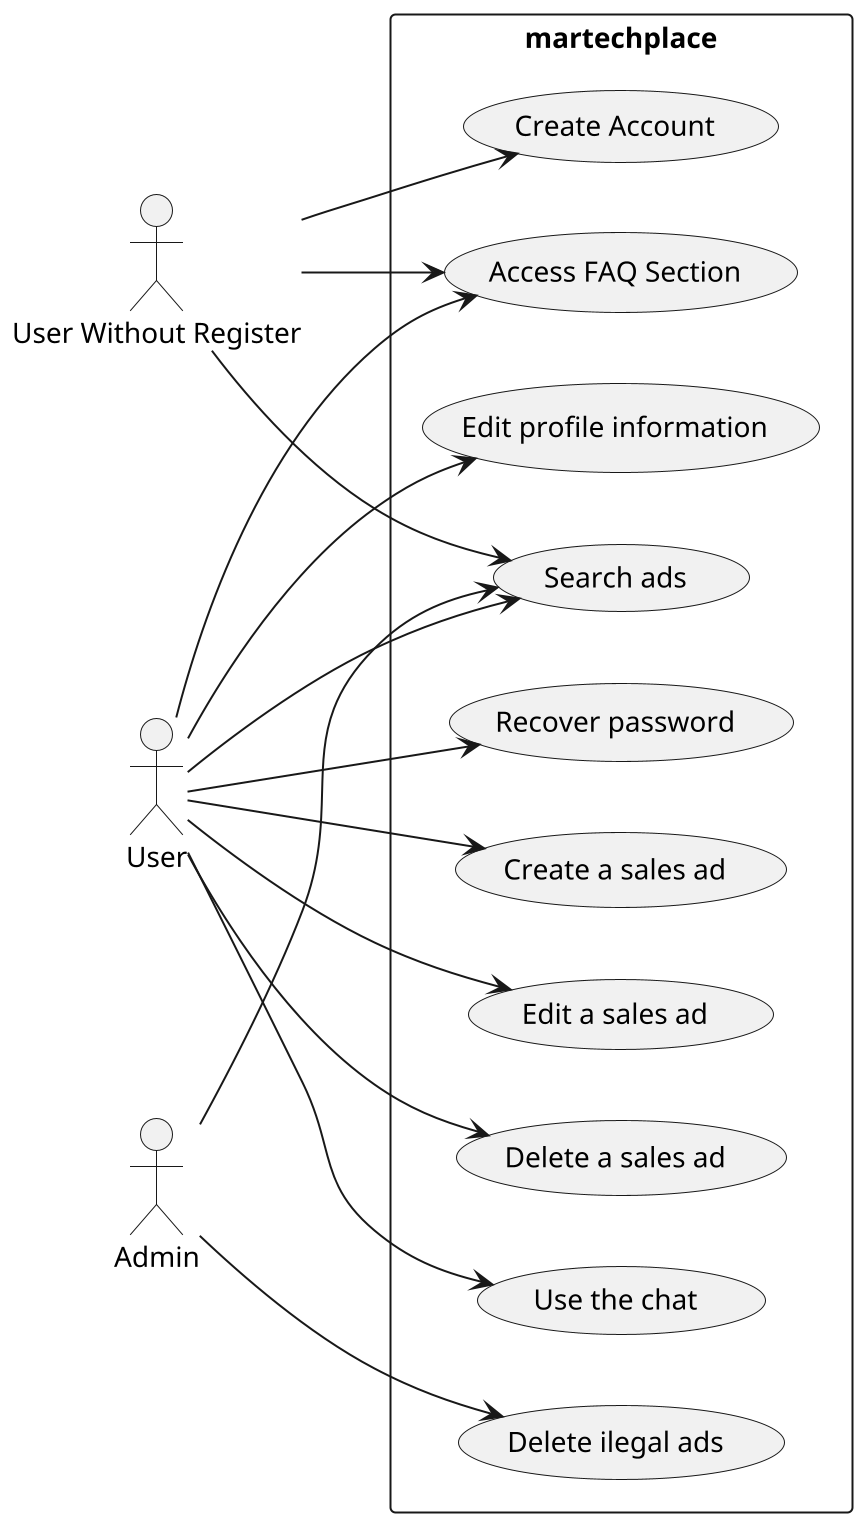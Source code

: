 @startuml martechplace

scale 2
left to right direction
skinparam packageStyle rect
actor "User Without Register" as unreg
actor "User" as user
actor "Admin" as admin
rectangle martechplace{
   unreg --> (Create Account)
   unreg --> (Search ads)
   unreg --> (Access FAQ Section)
   user --> (Recover password)
   user --> (Search ads)
   user --> (Access FAQ Section)
   user --> (Create a sales ad)
   user --> (Edit a sales ad)
   user --> (Delete a sales ad)
   user --> (Use the chat)
   user --> (Edit profile information)
   admin --> (Search ads)
   admin --> (Delete ilegal ads)
}

@enduml